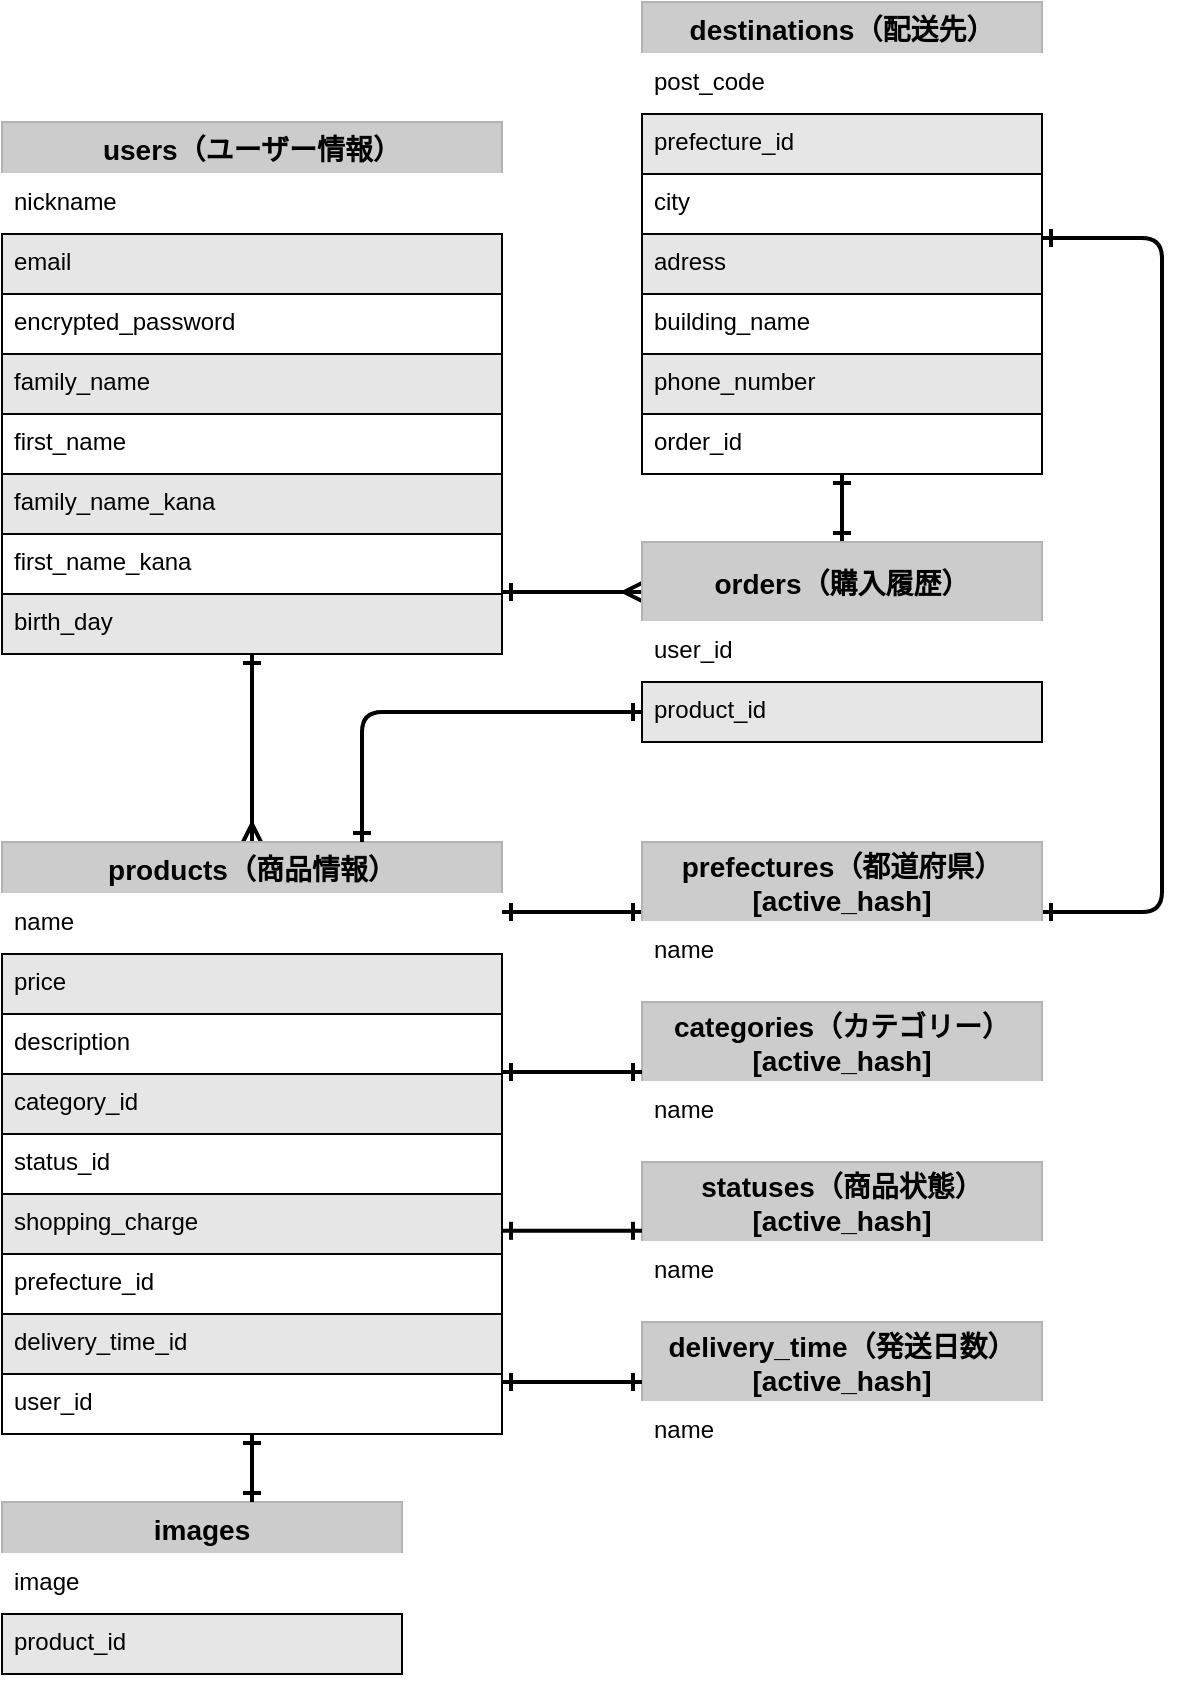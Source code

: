 <mxfile>
    <diagram id="jv-OmOBUWXHtcZbs8eMy" name="ページ1">
        <mxGraphModel dx="779" dy="931" grid="1" gridSize="10" guides="1" tooltips="1" connect="1" arrows="1" fold="1" page="1" pageScale="1" pageWidth="827" pageHeight="1169" math="0" shadow="0">
            <root>
                <mxCell id="0"/>
                <mxCell id="1" parent="0"/>
                <mxCell id="80" style="edgeStyle=none;html=1;exitX=0.5;exitY=1;exitDx=0;exitDy=0;entryX=0.5;entryY=0;entryDx=0;entryDy=0;endArrow=ERmany;endFill=0;strokeWidth=2;startArrow=ERone;startFill=0;" parent="1" source="19" target="33" edge="1">
                    <mxGeometry relative="1" as="geometry"/>
                </mxCell>
                <mxCell id="19" value="users（ユーザー情報）" style="swimlane;fontStyle=1;childLayout=stackLayout;horizontal=1;startSize=26;horizontalStack=0;resizeParent=1;resizeParentMax=0;resizeLast=0;collapsible=1;marginBottom=0;align=center;fontSize=14;fillColor=#CCCCCC;strokeColor=#B3B3B3;fontColor=#000000;perimeterSpacing=0;" parent="1" vertex="1">
                    <mxGeometry x="40" y="130" width="250" height="266" as="geometry"/>
                </mxCell>
                <mxCell id="20" value="nickname" style="text;strokeColor=#FFFFFF;fillColor=#FFFFFF;spacingLeft=4;spacingRight=4;overflow=hidden;rotatable=0;points=[[0,0.5],[1,0.5]];portConstraint=eastwest;fontSize=12;perimeterSpacing=1;fontColor=#000000;" parent="19" vertex="1">
                    <mxGeometry y="26" width="250" height="30" as="geometry"/>
                </mxCell>
                <mxCell id="21" value="email" style="text;strokeColor=default;fillColor=#E6E6E6;spacingLeft=4;spacingRight=4;overflow=hidden;rotatable=0;points=[[0,0.5],[1,0.5]];portConstraint=eastwest;fontSize=12;fontColor=#000000;" parent="19" vertex="1">
                    <mxGeometry y="56" width="250" height="30" as="geometry"/>
                </mxCell>
                <mxCell id="22" value="encrypted_password" style="text;strokeColor=default;fillColor=#FFFFFF;spacingLeft=4;spacingRight=4;overflow=hidden;rotatable=0;points=[[0,0.5],[1,0.5]];portConstraint=eastwest;fontSize=12;gradientColor=none;fontColor=#000000;" parent="19" vertex="1">
                    <mxGeometry y="86" width="250" height="30" as="geometry"/>
                </mxCell>
                <mxCell id="28" value="family_name" style="text;strokeColor=default;fillColor=#E6E6E6;spacingLeft=4;spacingRight=4;overflow=hidden;rotatable=0;points=[[0,0.5],[1,0.5]];portConstraint=eastwest;fontSize=12;fontColor=#000000;" parent="19" vertex="1">
                    <mxGeometry y="116" width="250" height="30" as="geometry"/>
                </mxCell>
                <mxCell id="29" value="first_name" style="text;strokeColor=default;fillColor=#FFFFFF;spacingLeft=4;spacingRight=4;overflow=hidden;rotatable=0;points=[[0,0.5],[1,0.5]];portConstraint=eastwest;fontSize=12;gradientColor=none;fontColor=#000000;" parent="19" vertex="1">
                    <mxGeometry y="146" width="250" height="30" as="geometry"/>
                </mxCell>
                <mxCell id="30" value="family_name_kana" style="text;strokeColor=default;fillColor=#E6E6E6;spacingLeft=4;spacingRight=4;overflow=hidden;rotatable=0;points=[[0,0.5],[1,0.5]];portConstraint=eastwest;fontSize=12;fontColor=#000000;" parent="19" vertex="1">
                    <mxGeometry y="176" width="250" height="30" as="geometry"/>
                </mxCell>
                <mxCell id="31" value="first_name_kana" style="text;strokeColor=default;fillColor=#FFFFFF;spacingLeft=4;spacingRight=4;overflow=hidden;rotatable=0;points=[[0,0.5],[1,0.5]];portConstraint=eastwest;fontSize=12;gradientColor=none;fontColor=#000000;" parent="19" vertex="1">
                    <mxGeometry y="206" width="250" height="30" as="geometry"/>
                </mxCell>
                <mxCell id="32" value="birth_day" style="text;strokeColor=default;fillColor=#E6E6E6;spacingLeft=4;spacingRight=4;overflow=hidden;rotatable=0;points=[[0,0.5],[1,0.5]];portConstraint=eastwest;fontSize=12;fontColor=#000000;" parent="19" vertex="1">
                    <mxGeometry y="236" width="250" height="30" as="geometry"/>
                </mxCell>
                <mxCell id="33" value="products（商品情報）" style="swimlane;fontStyle=1;childLayout=stackLayout;horizontal=1;startSize=26;horizontalStack=0;resizeParent=1;resizeParentMax=0;resizeLast=0;collapsible=1;marginBottom=0;align=center;fontSize=14;fillColor=#CCCCCC;strokeColor=#B3B3B3;fontColor=#000000;perimeterSpacing=0;" parent="1" vertex="1">
                    <mxGeometry x="40" y="490" width="250" height="296" as="geometry"/>
                </mxCell>
                <mxCell id="34" value="name" style="text;strokeColor=#FFFFFF;fillColor=#FFFFFF;spacingLeft=4;spacingRight=4;overflow=hidden;rotatable=0;points=[[0,0.5],[1,0.5]];portConstraint=eastwest;fontSize=12;perimeterSpacing=1;fontColor=#000000;" parent="33" vertex="1">
                    <mxGeometry y="26" width="250" height="30" as="geometry"/>
                </mxCell>
                <mxCell id="35" value="price" style="text;strokeColor=default;fillColor=#E6E6E6;spacingLeft=4;spacingRight=4;overflow=hidden;rotatable=0;points=[[0,0.5],[1,0.5]];portConstraint=eastwest;fontSize=12;fontColor=#000000;" parent="33" vertex="1">
                    <mxGeometry y="56" width="250" height="30" as="geometry"/>
                </mxCell>
                <mxCell id="36" value="description" style="text;strokeColor=default;fillColor=#FFFFFF;spacingLeft=4;spacingRight=4;overflow=hidden;rotatable=0;points=[[0,0.5],[1,0.5]];portConstraint=eastwest;fontSize=12;gradientColor=none;fontColor=#000000;" parent="33" vertex="1">
                    <mxGeometry y="86" width="250" height="30" as="geometry"/>
                </mxCell>
                <mxCell id="41" value="category_id" style="text;strokeColor=default;fillColor=#E6E6E6;spacingLeft=4;spacingRight=4;overflow=hidden;rotatable=0;points=[[0,0.5],[1,0.5]];portConstraint=eastwest;fontSize=12;fontColor=#000000;" parent="33" vertex="1">
                    <mxGeometry y="116" width="250" height="30" as="geometry"/>
                </mxCell>
                <mxCell id="37" value="status_id" style="text;strokeColor=default;fillColor=#FFFFFF;spacingLeft=4;spacingRight=4;overflow=hidden;rotatable=0;points=[[0,0.5],[1,0.5]];portConstraint=eastwest;fontSize=12;fontColor=#000000;" parent="33" vertex="1">
                    <mxGeometry y="146" width="250" height="30" as="geometry"/>
                </mxCell>
                <mxCell id="38" value="shopping_charge" style="text;strokeColor=default;fillColor=#E6E6E6;spacingLeft=4;spacingRight=4;overflow=hidden;rotatable=0;points=[[0,0.5],[1,0.5]];portConstraint=eastwest;fontSize=12;gradientColor=none;fontColor=#000000;" parent="33" vertex="1">
                    <mxGeometry y="176" width="250" height="30" as="geometry"/>
                </mxCell>
                <mxCell id="90" value="prefecture_id" style="text;strokeColor=default;fillColor=#FFFFFF;spacingLeft=4;spacingRight=4;overflow=hidden;rotatable=0;points=[[0,0.5],[1,0.5]];portConstraint=eastwest;fontSize=12;gradientColor=none;fontColor=#000000;" parent="33" vertex="1">
                    <mxGeometry y="206" width="250" height="30" as="geometry"/>
                </mxCell>
                <mxCell id="39" value="delivery_time_id" style="text;strokeColor=default;fillColor=#E6E6E6;spacingLeft=4;spacingRight=4;overflow=hidden;rotatable=0;points=[[0,0.5],[1,0.5]];portConstraint=eastwest;fontSize=12;fontColor=#000000;" parent="33" vertex="1">
                    <mxGeometry y="236" width="250" height="30" as="geometry"/>
                </mxCell>
                <mxCell id="40" value="user_id" style="text;strokeColor=default;fillColor=#FFFFFF;spacingLeft=4;spacingRight=4;overflow=hidden;rotatable=0;points=[[0,0.5],[1,0.5]];portConstraint=eastwest;fontSize=12;gradientColor=none;fontColor=#000000;" parent="33" vertex="1">
                    <mxGeometry y="266" width="250" height="30" as="geometry"/>
                </mxCell>
                <mxCell id="48" value="destinations（配送先）" style="swimlane;fontStyle=1;childLayout=stackLayout;horizontal=1;startSize=26;horizontalStack=0;resizeParent=1;resizeParentMax=0;resizeLast=0;collapsible=1;marginBottom=0;align=center;fontSize=14;fillColor=#CCCCCC;strokeColor=#B3B3B3;fontColor=#000000;perimeterSpacing=0;" parent="1" vertex="1">
                    <mxGeometry x="360" y="70" width="200" height="236" as="geometry"/>
                </mxCell>
                <mxCell id="49" value="post_code" style="text;strokeColor=#FFFFFF;fillColor=#FFFFFF;spacingLeft=4;spacingRight=4;overflow=hidden;rotatable=0;points=[[0,0.5],[1,0.5]];portConstraint=eastwest;fontSize=12;perimeterSpacing=1;fontColor=#000000;" parent="48" vertex="1">
                    <mxGeometry y="26" width="200" height="30" as="geometry"/>
                </mxCell>
                <mxCell id="56" value="prefecture_id" style="text;strokeColor=default;fillColor=#E6E6E6;spacingLeft=4;spacingRight=4;overflow=hidden;rotatable=0;points=[[0,0.5],[1,0.5]];portConstraint=eastwest;fontSize=12;fontColor=#000000;" parent="48" vertex="1">
                    <mxGeometry y="56" width="200" height="30" as="geometry"/>
                </mxCell>
                <mxCell id="50" value="city" style="text;strokeColor=default;fillColor=#FFFFFF;spacingLeft=4;spacingRight=4;overflow=hidden;rotatable=0;points=[[0,0.5],[1,0.5]];portConstraint=eastwest;fontSize=12;fontColor=#000000;" parent="48" vertex="1">
                    <mxGeometry y="86" width="200" height="30" as="geometry"/>
                </mxCell>
                <mxCell id="52" value="adress" style="text;strokeColor=default;fillColor=#E6E6E6;spacingLeft=4;spacingRight=4;overflow=hidden;rotatable=0;points=[[0,0.5],[1,0.5]];portConstraint=eastwest;fontSize=12;fontColor=#000000;" parent="48" vertex="1">
                    <mxGeometry y="116" width="200" height="30" as="geometry"/>
                </mxCell>
                <mxCell id="53" value="building_name" style="text;strokeColor=default;fillColor=#FFFFFF;spacingLeft=4;spacingRight=4;overflow=hidden;rotatable=0;points=[[0,0.5],[1,0.5]];portConstraint=eastwest;fontSize=12;gradientColor=none;fontColor=#000000;" parent="48" vertex="1">
                    <mxGeometry y="146" width="200" height="30" as="geometry"/>
                </mxCell>
                <mxCell id="54" value="phone_number" style="text;strokeColor=default;fillColor=#E6E6E6;spacingLeft=4;spacingRight=4;overflow=hidden;rotatable=0;points=[[0,0.5],[1,0.5]];portConstraint=eastwest;fontSize=12;fontColor=#000000;" parent="48" vertex="1">
                    <mxGeometry y="176" width="200" height="30" as="geometry"/>
                </mxCell>
                <mxCell id="55" value="order_id" style="text;strokeColor=default;fillColor=#FFFFFF;spacingLeft=4;spacingRight=4;overflow=hidden;rotatable=0;points=[[0,0.5],[1,0.5]];portConstraint=eastwest;fontSize=12;gradientColor=none;fontColor=#000000;" parent="48" vertex="1">
                    <mxGeometry y="206" width="200" height="30" as="geometry"/>
                </mxCell>
                <mxCell id="66" value="images" style="swimlane;fontStyle=1;childLayout=stackLayout;horizontal=1;startSize=26;horizontalStack=0;resizeParent=1;resizeParentMax=0;resizeLast=0;collapsible=1;marginBottom=0;align=center;fontSize=14;fillColor=#CCCCCC;strokeColor=#B3B3B3;fontColor=#000000;perimeterSpacing=0;" parent="1" vertex="1">
                    <mxGeometry x="40" y="820" width="200" height="86" as="geometry"/>
                </mxCell>
                <mxCell id="67" value="image" style="text;strokeColor=#FFFFFF;fillColor=#FFFFFF;spacingLeft=4;spacingRight=4;overflow=hidden;rotatable=0;points=[[0,0.5],[1,0.5]];portConstraint=eastwest;fontSize=12;perimeterSpacing=1;fontColor=#000000;" parent="66" vertex="1">
                    <mxGeometry y="26" width="200" height="30" as="geometry"/>
                </mxCell>
                <mxCell id="68" value="product_id" style="text;strokeColor=default;fillColor=#E6E6E6;spacingLeft=4;spacingRight=4;overflow=hidden;rotatable=0;points=[[0,0.5],[1,0.5]];portConstraint=eastwest;fontSize=12;fontColor=#000000;" parent="66" vertex="1">
                    <mxGeometry y="56" width="200" height="30" as="geometry"/>
                </mxCell>
                <mxCell id="70" value="categories（カテゴリー）&#10;[active_hash]" style="swimlane;fontStyle=1;childLayout=stackLayout;horizontal=1;startSize=40;horizontalStack=0;resizeParent=1;resizeParentMax=0;resizeLast=0;collapsible=1;marginBottom=0;align=center;fontSize=14;fillColor=#CCCCCC;strokeColor=#B3B3B3;fontColor=#000000;perimeterSpacing=0;" parent="1" vertex="1">
                    <mxGeometry x="360" y="570" width="200" height="70" as="geometry">
                        <mxRectangle x="440" y="670" width="90" height="26" as="alternateBounds"/>
                    </mxGeometry>
                </mxCell>
                <mxCell id="71" value="name" style="text;strokeColor=#FFFFFF;fillColor=#FFFFFF;spacingLeft=4;spacingRight=4;overflow=hidden;rotatable=0;points=[[0,0.5],[1,0.5]];portConstraint=eastwest;fontSize=12;perimeterSpacing=1;fontColor=#000000;" parent="70" vertex="1">
                    <mxGeometry y="40" width="200" height="30" as="geometry"/>
                </mxCell>
                <mxCell id="84" style="edgeStyle=none;html=1;startArrow=ERone;startFill=0;endArrow=ERone;endFill=0;strokeWidth=2;exitX=0.5;exitY=1;exitDx=0;exitDy=0;" parent="1" edge="1" source="33">
                    <mxGeometry relative="1" as="geometry">
                        <mxPoint x="290" y="741" as="sourcePoint"/>
                        <mxPoint x="165" y="820" as="targetPoint"/>
                    </mxGeometry>
                </mxCell>
                <mxCell id="88" style="edgeStyle=none;html=1;startArrow=ERone;startFill=0;endArrow=ERone;endFill=0;strokeWidth=2;exitX=0;exitY=0.5;exitDx=0;exitDy=0;" parent="1" source="70" edge="1">
                    <mxGeometry relative="1" as="geometry">
                        <mxPoint x="290" y="605" as="targetPoint"/>
                        <mxPoint x="360" y="621" as="sourcePoint"/>
                    </mxGeometry>
                </mxCell>
                <mxCell id="102" style="edgeStyle=none;html=1;exitX=0;exitY=0.5;exitDx=0;exitDy=0;startArrow=ERone;startFill=0;endArrow=ERone;endFill=0;strokeWidth=2;" edge="1" parent="1" source="94">
                    <mxGeometry relative="1" as="geometry">
                        <mxPoint x="290" y="525" as="targetPoint"/>
                    </mxGeometry>
                </mxCell>
                <mxCell id="117" style="edgeStyle=none;html=1;exitX=1;exitY=0.5;exitDx=0;exitDy=0;entryX=1;entryY=0.5;entryDx=0;entryDy=0;startArrow=ERone;startFill=0;endArrow=ERone;endFill=0;strokeWidth=2;" edge="1" parent="1" source="94" target="48">
                    <mxGeometry relative="1" as="geometry">
                        <Array as="points">
                            <mxPoint x="620" y="525"/>
                            <mxPoint x="620" y="188"/>
                        </Array>
                    </mxGeometry>
                </mxCell>
                <mxCell id="94" value="prefectures（都道府県）&#10;[active_hash]" style="swimlane;fontStyle=1;childLayout=stackLayout;horizontal=1;startSize=40;horizontalStack=0;resizeParent=1;resizeParentMax=0;resizeLast=0;collapsible=1;marginBottom=0;align=center;fontSize=14;fillColor=#CCCCCC;strokeColor=#B3B3B3;fontColor=#000000;perimeterSpacing=0;" parent="1" vertex="1">
                    <mxGeometry x="360" y="490" width="200" height="70" as="geometry">
                        <mxRectangle x="440" y="670" width="90" height="26" as="alternateBounds"/>
                    </mxGeometry>
                </mxCell>
                <mxCell id="95" value="name" style="text;strokeColor=#FFFFFF;fillColor=#FFFFFF;spacingLeft=4;spacingRight=4;overflow=hidden;rotatable=0;points=[[0,0.5],[1,0.5]];portConstraint=eastwest;fontSize=12;perimeterSpacing=1;fontColor=#000000;" parent="94" vertex="1">
                    <mxGeometry y="40" width="200" height="30" as="geometry"/>
                </mxCell>
                <mxCell id="103" value="statuses（商品状態）&#10;[active_hash]" style="swimlane;fontStyle=1;childLayout=stackLayout;horizontal=1;startSize=40;horizontalStack=0;resizeParent=1;resizeParentMax=0;resizeLast=0;collapsible=1;marginBottom=0;align=center;fontSize=14;fillColor=#CCCCCC;strokeColor=#B3B3B3;fontColor=#000000;perimeterSpacing=0;" vertex="1" parent="1">
                    <mxGeometry x="360" y="650" width="200" height="70" as="geometry">
                        <mxRectangle x="440" y="670" width="90" height="26" as="alternateBounds"/>
                    </mxGeometry>
                </mxCell>
                <mxCell id="104" value="name" style="text;strokeColor=#FFFFFF;fillColor=#FFFFFF;spacingLeft=4;spacingRight=4;overflow=hidden;rotatable=0;points=[[0,0.5],[1,0.5]];portConstraint=eastwest;fontSize=12;perimeterSpacing=1;fontColor=#000000;" vertex="1" parent="103">
                    <mxGeometry y="40" width="200" height="30" as="geometry"/>
                </mxCell>
                <mxCell id="105" value="delivery_time（発送日数）&#10;[active_hash]" style="swimlane;fontStyle=1;childLayout=stackLayout;horizontal=1;startSize=40;horizontalStack=0;resizeParent=1;resizeParentMax=0;resizeLast=0;collapsible=1;marginBottom=0;align=center;fontSize=14;fillColor=#CCCCCC;strokeColor=#B3B3B3;fontColor=#000000;perimeterSpacing=0;" vertex="1" parent="1">
                    <mxGeometry x="360" y="730" width="200" height="70" as="geometry">
                        <mxRectangle x="440" y="670" width="90" height="26" as="alternateBounds"/>
                    </mxGeometry>
                </mxCell>
                <mxCell id="106" value="name" style="text;strokeColor=#FFFFFF;fillColor=#FFFFFF;spacingLeft=4;spacingRight=4;overflow=hidden;rotatable=0;points=[[0,0.5],[1,0.5]];portConstraint=eastwest;fontSize=12;perimeterSpacing=1;fontColor=#000000;" vertex="1" parent="105">
                    <mxGeometry y="40" width="200" height="30" as="geometry"/>
                </mxCell>
                <mxCell id="107" style="edgeStyle=none;html=1;startArrow=ERone;startFill=0;endArrow=ERone;endFill=0;strokeWidth=2;exitX=0;exitY=0.5;exitDx=0;exitDy=0;" edge="1" parent="1">
                    <mxGeometry relative="1" as="geometry">
                        <mxPoint x="290" y="684.41" as="targetPoint"/>
                        <mxPoint x="360" y="684.41" as="sourcePoint"/>
                    </mxGeometry>
                </mxCell>
                <mxCell id="108" style="edgeStyle=none;html=1;startArrow=ERone;startFill=0;endArrow=ERone;endFill=0;strokeWidth=2;exitX=0;exitY=0.5;exitDx=0;exitDy=0;" edge="1" parent="1">
                    <mxGeometry relative="1" as="geometry">
                        <mxPoint x="290" y="760" as="targetPoint"/>
                        <mxPoint x="360" y="760" as="sourcePoint"/>
                    </mxGeometry>
                </mxCell>
                <mxCell id="115" style="edgeStyle=none;html=1;exitX=0;exitY=0.25;exitDx=0;exitDy=0;startArrow=ERmany;startFill=0;endArrow=ERone;endFill=0;strokeWidth=2;" edge="1" parent="1" source="109">
                    <mxGeometry relative="1" as="geometry">
                        <mxPoint x="290" y="365" as="targetPoint"/>
                    </mxGeometry>
                </mxCell>
                <mxCell id="116" style="edgeStyle=none;html=1;exitX=0.5;exitY=0;exitDx=0;exitDy=0;entryX=0.5;entryY=1;entryDx=0;entryDy=0;startArrow=ERone;startFill=0;endArrow=ERone;endFill=0;strokeWidth=2;" edge="1" parent="1" source="109" target="48">
                    <mxGeometry relative="1" as="geometry"/>
                </mxCell>
                <mxCell id="109" value="orders（購入履歴）" style="swimlane;fontStyle=1;childLayout=stackLayout;horizontal=1;startSize=40;horizontalStack=0;resizeParent=1;resizeParentMax=0;resizeLast=0;collapsible=1;marginBottom=0;align=center;fontSize=14;fillColor=#CCCCCC;strokeColor=#B3B3B3;fontColor=#000000;perimeterSpacing=0;" vertex="1" parent="1">
                    <mxGeometry x="360" y="340" width="200" height="100" as="geometry">
                        <mxRectangle x="440" y="670" width="90" height="26" as="alternateBounds"/>
                    </mxGeometry>
                </mxCell>
                <mxCell id="110" value="user_id" style="text;strokeColor=#FFFFFF;fillColor=#FFFFFF;spacingLeft=4;spacingRight=4;overflow=hidden;rotatable=0;points=[[0,0.5],[1,0.5]];portConstraint=eastwest;fontSize=12;perimeterSpacing=1;fontColor=#000000;" vertex="1" parent="109">
                    <mxGeometry y="40" width="200" height="30" as="geometry"/>
                </mxCell>
                <mxCell id="111" value="product_id" style="text;strokeColor=default;fillColor=#E6E6E6;spacingLeft=4;spacingRight=4;overflow=hidden;rotatable=0;points=[[0,0.5],[1,0.5]];portConstraint=eastwest;fontSize=12;fontColor=#000000;" vertex="1" parent="109">
                    <mxGeometry y="70" width="200" height="30" as="geometry"/>
                </mxCell>
                <mxCell id="113" style="edgeStyle=none;html=1;entryX=0;entryY=0.5;entryDx=0;entryDy=0;startArrow=ERone;startFill=0;endArrow=ERone;endFill=0;strokeWidth=2;" edge="1" parent="1" target="111">
                    <mxGeometry relative="1" as="geometry">
                        <mxPoint x="220" y="490" as="sourcePoint"/>
                        <Array as="points">
                            <mxPoint x="220" y="425"/>
                        </Array>
                    </mxGeometry>
                </mxCell>
            </root>
        </mxGraphModel>
    </diagram>
</mxfile>